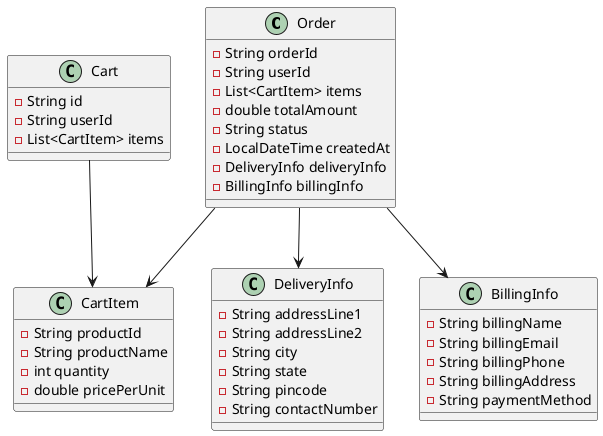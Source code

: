 @startuml

class Order {
  - String orderId
  - String userId
  - List<CartItem> items
  - double totalAmount
  - String status
  - LocalDateTime createdAt
  - DeliveryInfo deliveryInfo
  - BillingInfo billingInfo
}

class Cart {
  - String id
  - String userId
  - List<CartItem> items
}

class CartItem {
  - String productId
  - String productName
  - int quantity
  - double pricePerUnit
}

class DeliveryInfo {
  - String addressLine1
  - String addressLine2
  - String city
  - String state
  - String pincode
  - String contactNumber
}

class BillingInfo {
  - String billingName
  - String billingEmail
  - String billingPhone
  - String billingAddress
  - String paymentMethod
}

Order --> CartItem
Cart --> CartItem
Order --> DeliveryInfo
Order --> BillingInfo

@enduml
